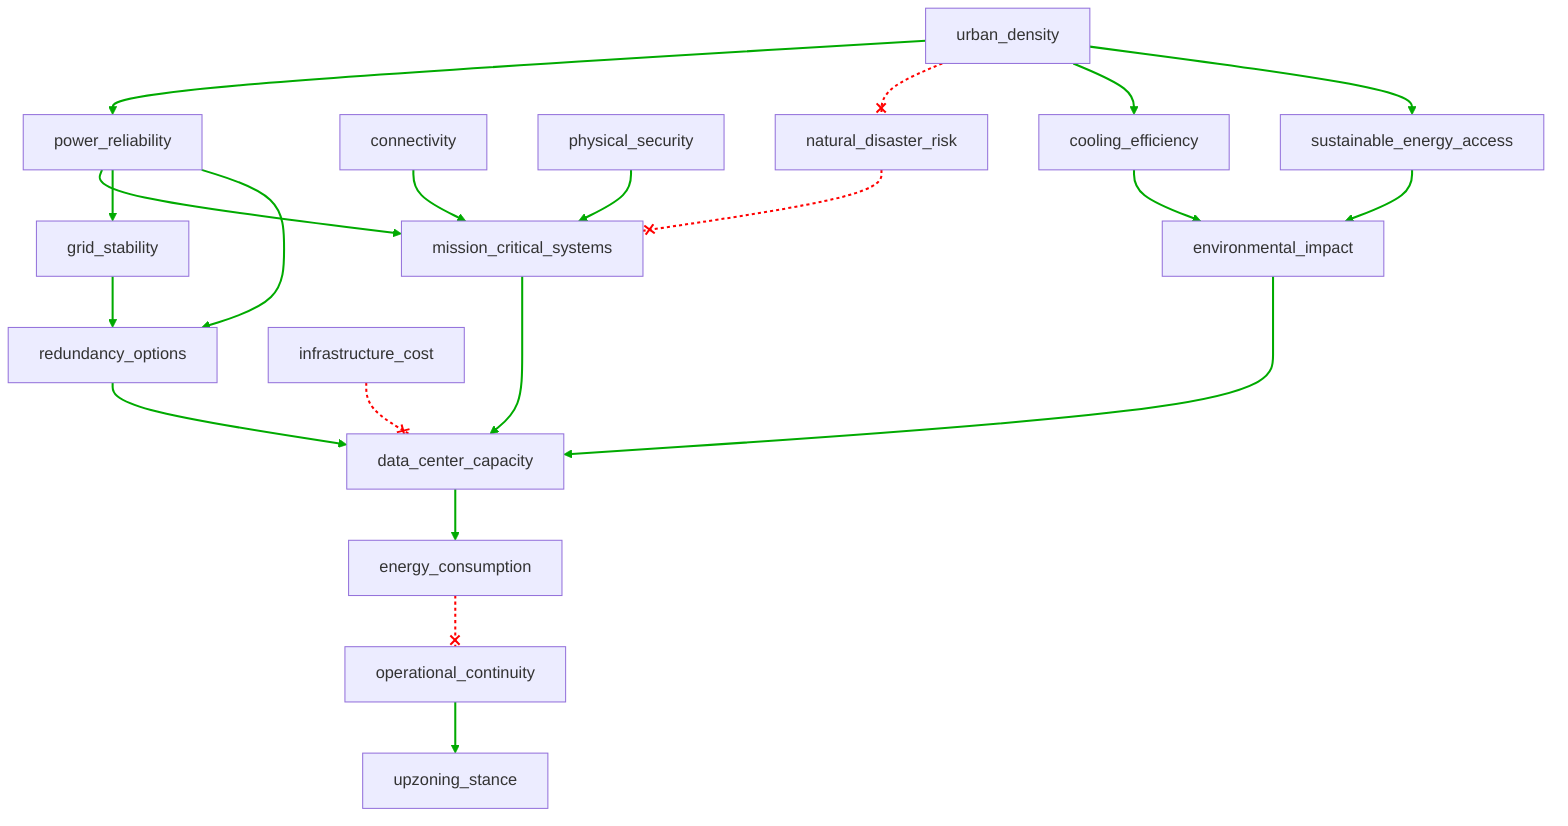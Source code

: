 flowchart TD
n1[urban_density]
n2[power_reliability]
n3[connectivity]
n4[physical_security]
n5[natural_disaster_risk]
n6[cooling_efficiency]
n7[sustainable_energy_access]
n8[mission_critical_systems]
n9[grid_stability]
n10[redundancy_options]
n11[infrastructure_cost]
n12[environmental_impact]
n13[data_center_capacity]
n14[energy_consumption]
n15[operational_continuity]
n16[upzoning_stance]
n1 --> n2
n1 --x n5
n1 --> n6
n1 --> n7
n2 --> n8
n2 --> n9
n2 --> n10
n3 --> n8
n4 --> n8
n5 --x n8
n6 --> n12
n7 --> n12
n8 --> n13
n9 --> n10
n10 --> n13
n11 --x n13
n12 --> n13
n13 --> n14
n14 --x n15
n15 --> n16
linkStyle 0 stroke:#00AA00,stroke-width:2px
linkStyle 1 stroke:#FF0000,stroke-dasharray:3,stroke-width:2px
linkStyle 2 stroke:#00AA00,stroke-width:2px
linkStyle 3 stroke:#00AA00,stroke-width:2px
linkStyle 4 stroke:#00AA00,stroke-width:2px
linkStyle 5 stroke:#00AA00,stroke-width:2px
linkStyle 6 stroke:#00AA00,stroke-width:2px
linkStyle 7 stroke:#00AA00,stroke-width:2px
linkStyle 8 stroke:#00AA00,stroke-width:2px
linkStyle 9 stroke:#FF0000,stroke-dasharray:3,stroke-width:2px
linkStyle 10 stroke:#00AA00,stroke-width:2px
linkStyle 11 stroke:#00AA00,stroke-width:2px
linkStyle 12 stroke:#00AA00,stroke-width:2px
linkStyle 13 stroke:#00AA00,stroke-width:2px
linkStyle 14 stroke:#00AA00,stroke-width:2px
linkStyle 15 stroke:#FF0000,stroke-dasharray:3,stroke-width:2px
linkStyle 16 stroke:#00AA00,stroke-width:2px
linkStyle 17 stroke:#00AA00,stroke-width:2px
linkStyle 18 stroke:#FF0000,stroke-dasharray:3,stroke-width:2px
linkStyle 19 stroke:#00AA00,stroke-width:2px